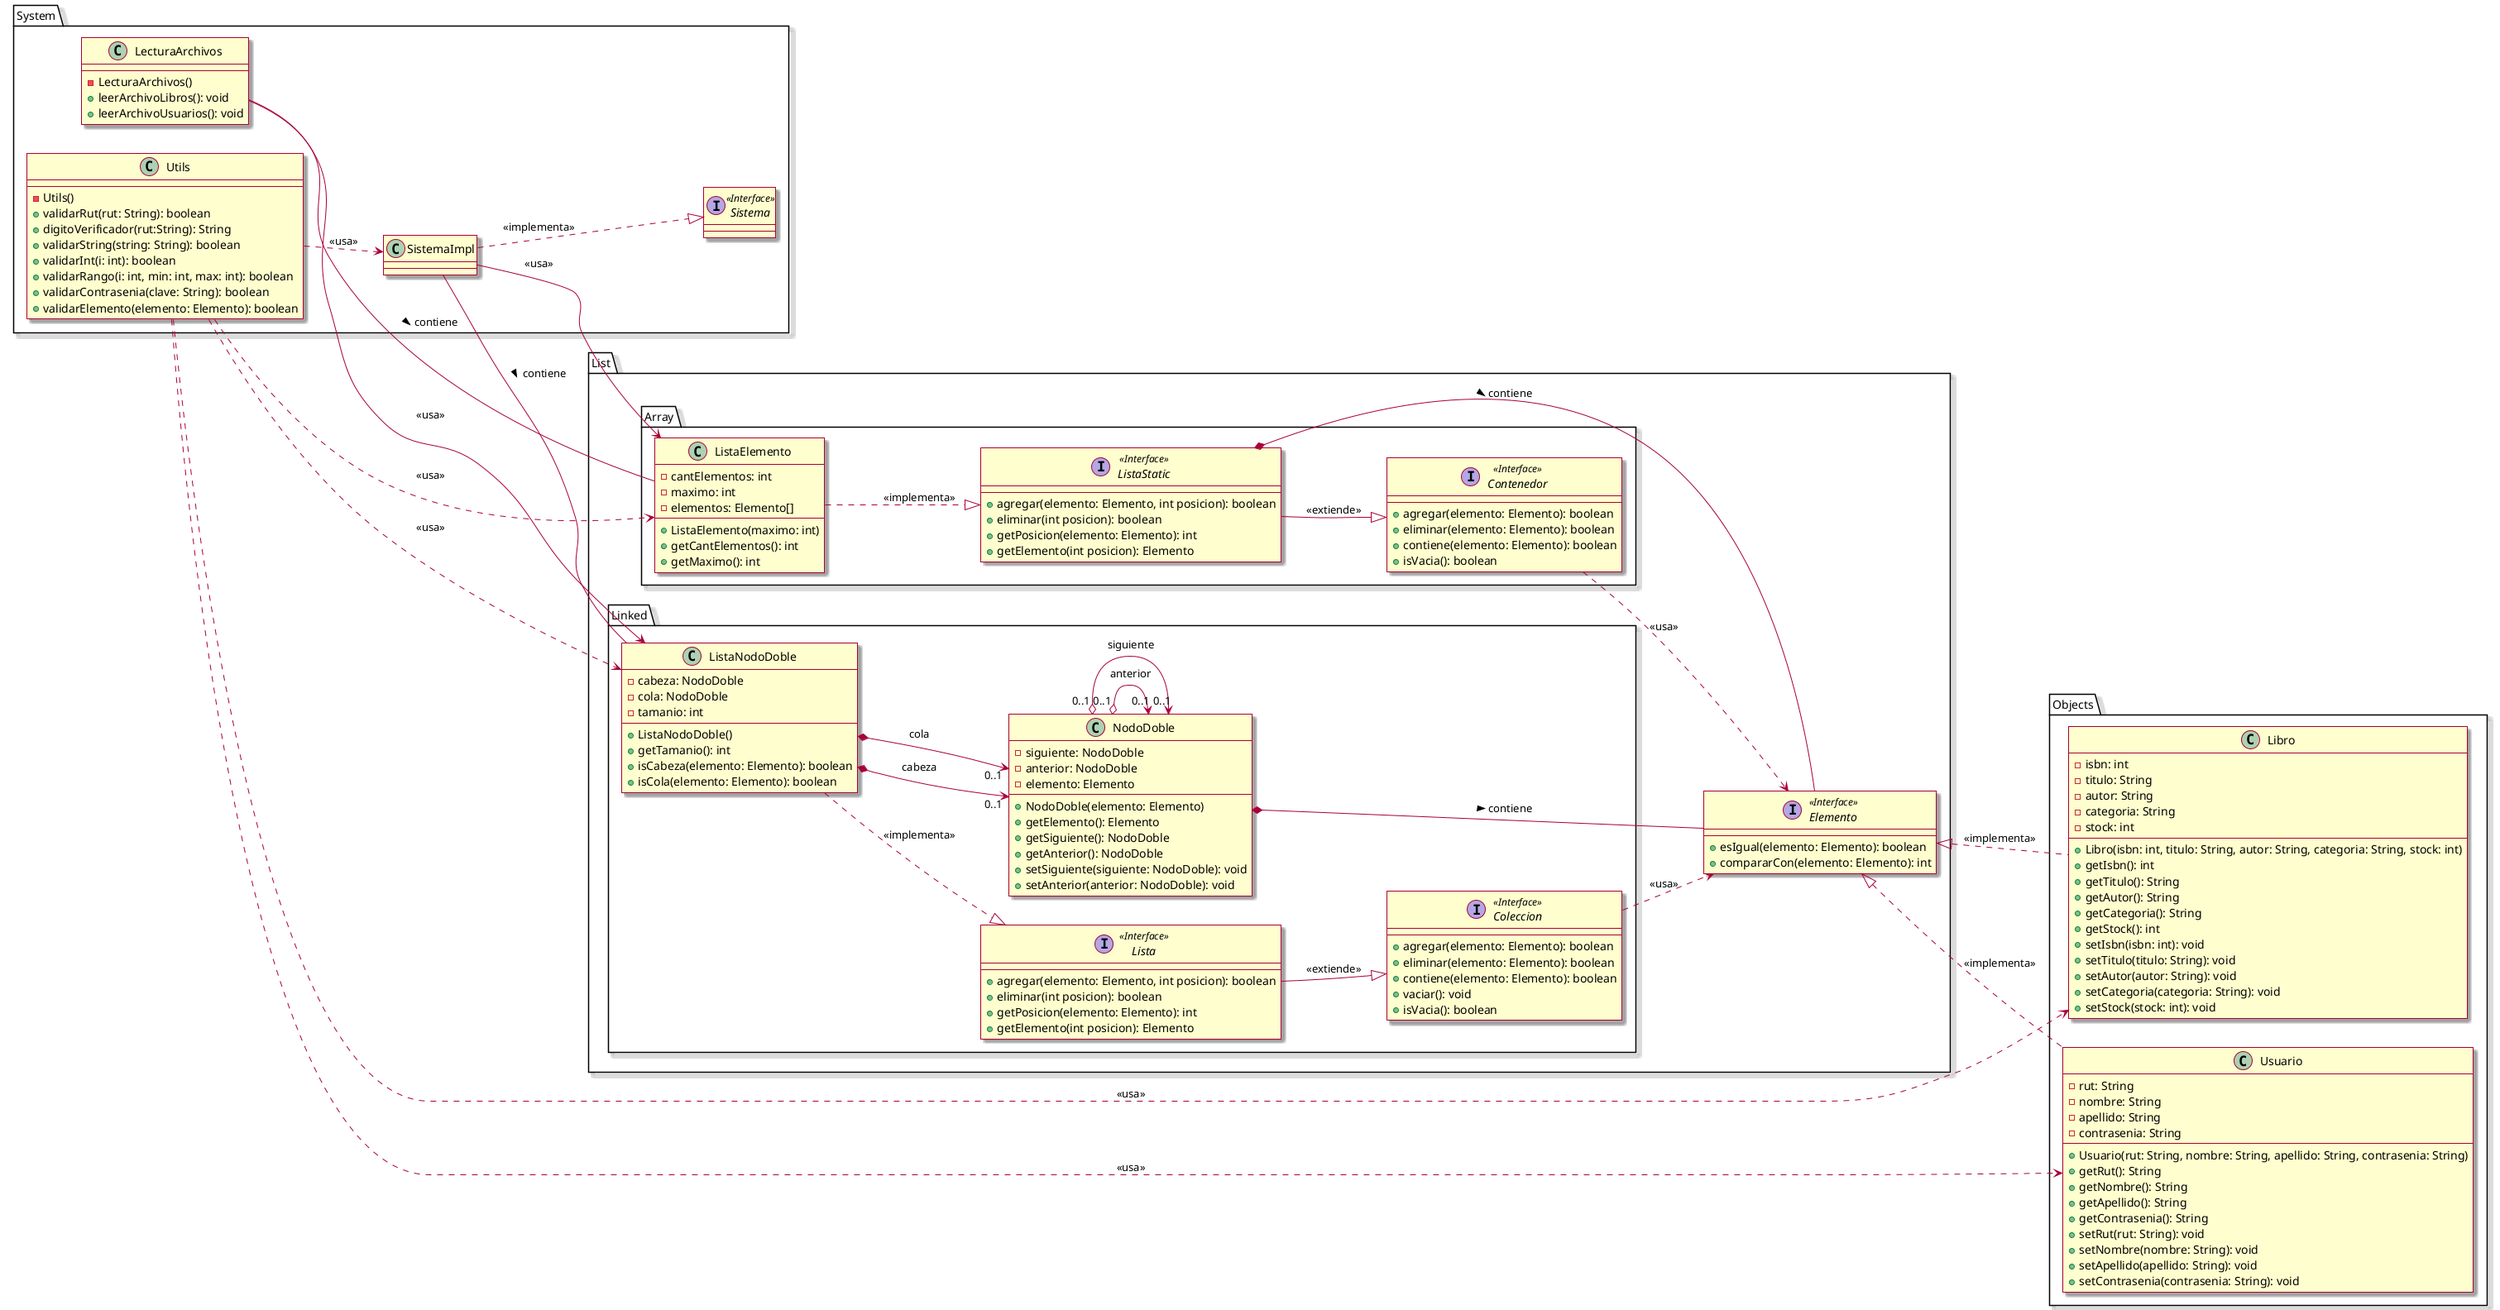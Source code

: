 @startuml
left to right direction
skin rose

package List{
    package Array{
        interface Contenedor <<Interface>>{
            +agregar(elemento: Elemento): boolean
            +eliminar(elemento: Elemento): boolean
            +contiene(elemento: Elemento): boolean
            +isVacia(): boolean
        }

        interface ListaStatic <<Interface>>{
            +agregar(elemento: Elemento, int posicion): boolean
            +eliminar(int posicion): boolean
            +getPosicion(elemento: Elemento): int
            +getElemento(int posicion): Elemento
        }

        Class ListaElemento{
            -cantElementos: int
            -maximo: int
            -elementos: Elemento[]

            +ListaElemento(maximo: int)
            +getCantElementos(): int
            +getMaximo(): int
        }
    }

    package Linked{
        interface Coleccion <<Interface>>{
            +agregar(elemento: Elemento): boolean
            +eliminar(elemento: Elemento): boolean
            +contiene(elemento: Elemento): boolean
            +vaciar(): void
            +isVacia(): boolean
        }

        interface Lista <<Interface>>{
            +agregar(elemento: Elemento, int posicion): boolean
            +eliminar(int posicion): boolean
            +getPosicion(elemento: Elemento): int
            +getElemento(int posicion): Elemento
        }

        Class NodoDoble{
            -siguiente: NodoDoble
            -anterior: NodoDoble
            -elemento: Elemento

            +NodoDoble(elemento: Elemento)
            +getElemento(): Elemento
            +getSiguiente(): NodoDoble
            +getAnterior(): NodoDoble
            +setSiguiente(siguiente: NodoDoble): void
            +setAnterior(anterior: NodoDoble): void
        }

        Class ListaNodoDoble{
            -cabeza: NodoDoble
            -cola: NodoDoble
            -tamanio: int

            +ListaNodoDoble()
            +getTamanio(): int
            +isCabeza(elemento: Elemento): boolean
            +isCola(elemento: Elemento): boolean
        }
    }

    interface Elemento <<Interface>>{
        +esIgual(elemento: Elemento): boolean
        +compararCon(elemento: Elemento): int
    }
}

package Objects{
    Class Libro{
        -isbn: int
        -titulo: String
        -autor: String
        -categoria: String
        -stock: int

        +Libro(isbn: int, titulo: String, autor: String, categoria: String, stock: int)
        +getIsbn(): int
        +getTitulo(): String
        +getAutor(): String
        +getCategoria(): String
        +getStock(): int
        +setIsbn(isbn: int): void
        +setTitulo(titulo: String): void
        +setAutor(autor: String): void
        +setCategoria(categoria: String): void
        +setStock(stock: int): void
    }

    Class Usuario{
        -rut: String
        -nombre: String
        -apellido: String
        -contrasenia: String

        +Usuario(rut: String, nombre: String, apellido: String, contrasenia: String)
        +getRut(): String
        +getNombre(): String
        +getApellido(): String
        +getContrasenia(): String
        +setRut(rut: String): void
        +setNombre(nombre: String): void
        +setApellido(apellido: String): void
        +setContrasenia(contrasenia: String): void
    }
}

package System{
    Class LecturaArchivos{
        -LecturaArchivos()
        +leerArchivoLibros(): void
        +leerArchivoUsuarios(): void
    }

    interface Sistema <<Interface>>{}

    Class SistemaImpl{}

    Class Utils{
        -Utils()
        +validarRut(rut: String): boolean
        +digitoVerificador(rut:String): String
        +validarString(string: String): boolean
        +validarInt(i: int): boolean
        +validarRango(i: int, min: int, max: int): boolean
        +validarContrasenia(clave: String): boolean
        +validarElemento(elemento: Elemento): boolean
    }
}

Elemento ^.. Libro: <<implementa>>
Elemento ^.. Usuario: <<implementa>>
Coleccion ..> Elemento: <<usa>>
Contenedor ..> Elemento: <<usa>>
Lista --^ Coleccion: <<extiende>>
ListaStatic --^ Contenedor: <<extiende>>
ListaStatic *-- Elemento: contiene >
ListaElemento ..^ ListaStatic: <<implementa>>
ListaNodoDoble ..^ Lista: <<implementa>>
NodoDoble *-- Elemento: contiene >
NodoDoble"0..1" o--> "0..1"NodoDoble: anterior
NodoDoble"0..1" o--> "0..1"NodoDoble: siguiente
ListaNodoDoble *--> "0..1"NodoDoble: cabeza
ListaNodoDoble *--> "0..1"NodoDoble: cola
SistemaImpl -- ListaNodoDoble: contiene >
LecturaArchivos --> ListaNodoDoble: <<usa>>
SistemaImpl --> ListaElemento: <<usa>>
LecturaArchivos -- ListaElemento: contiene >
SistemaImpl ..^ Sistema: <<implementa>>
Utils ..> SistemaImpl: <<usa>>
Utils ..> Libro: <<usa>>
Utils ..> Usuario: <<usa>>
Utils ..> ListaElemento: <<usa>>
Utils ..> ListaNodoDoble: <<usa>>
@enduml